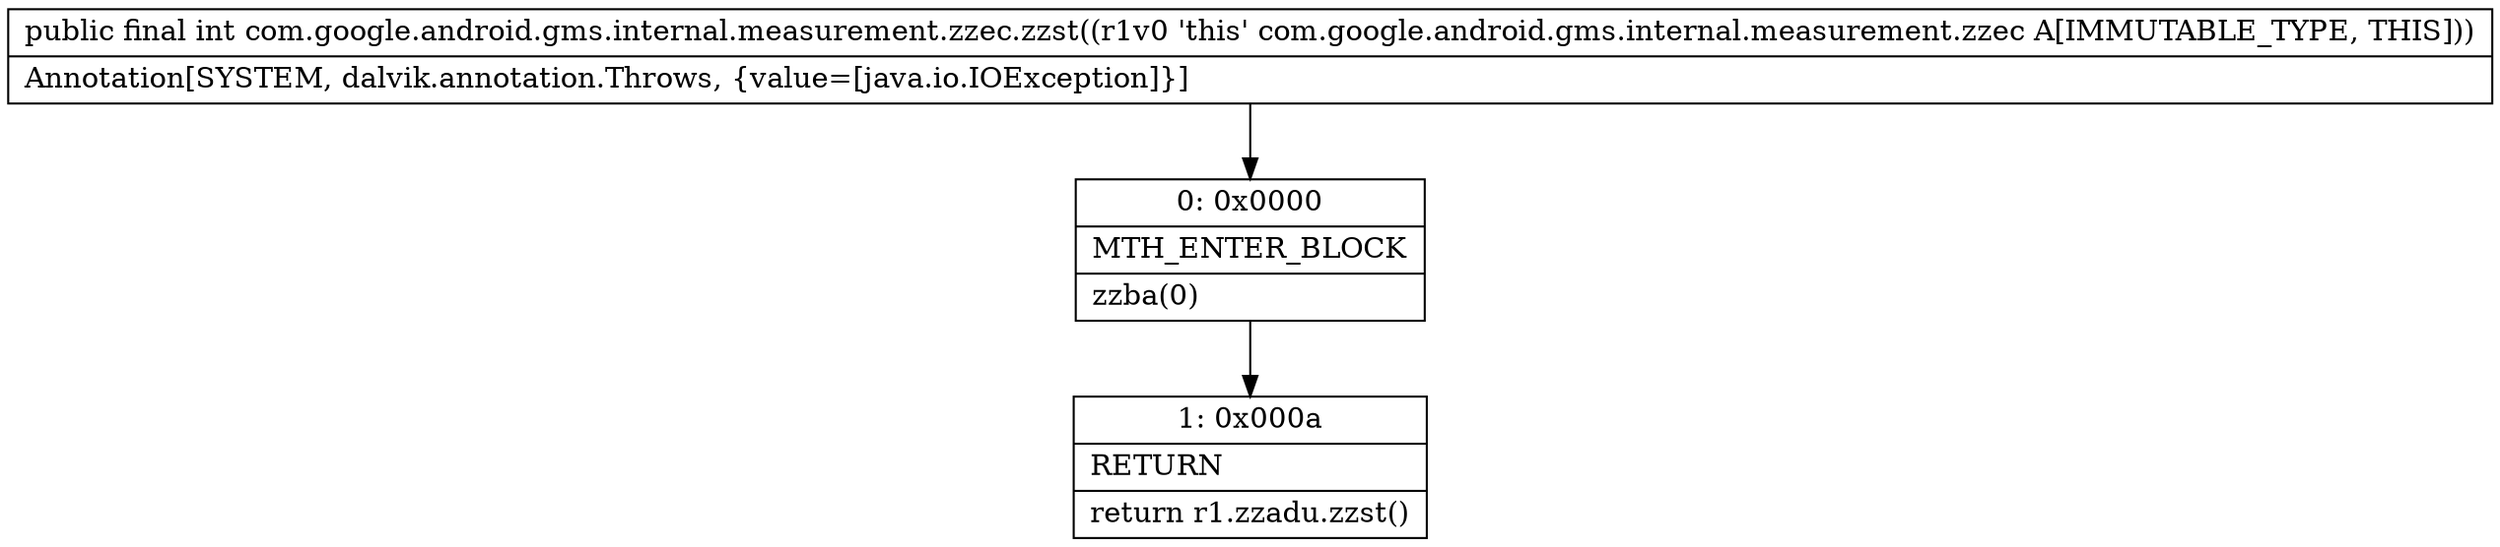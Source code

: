 digraph "CFG forcom.google.android.gms.internal.measurement.zzec.zzst()I" {
Node_0 [shape=record,label="{0\:\ 0x0000|MTH_ENTER_BLOCK\l|zzba(0)\l}"];
Node_1 [shape=record,label="{1\:\ 0x000a|RETURN\l|return r1.zzadu.zzst()\l}"];
MethodNode[shape=record,label="{public final int com.google.android.gms.internal.measurement.zzec.zzst((r1v0 'this' com.google.android.gms.internal.measurement.zzec A[IMMUTABLE_TYPE, THIS]))  | Annotation[SYSTEM, dalvik.annotation.Throws, \{value=[java.io.IOException]\}]\l}"];
MethodNode -> Node_0;
Node_0 -> Node_1;
}

